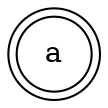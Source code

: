 digraph {   
    node [shape = doublecircle, color = black] a ;
    node [shape = circle];
    node [color= black];
    a;	
}